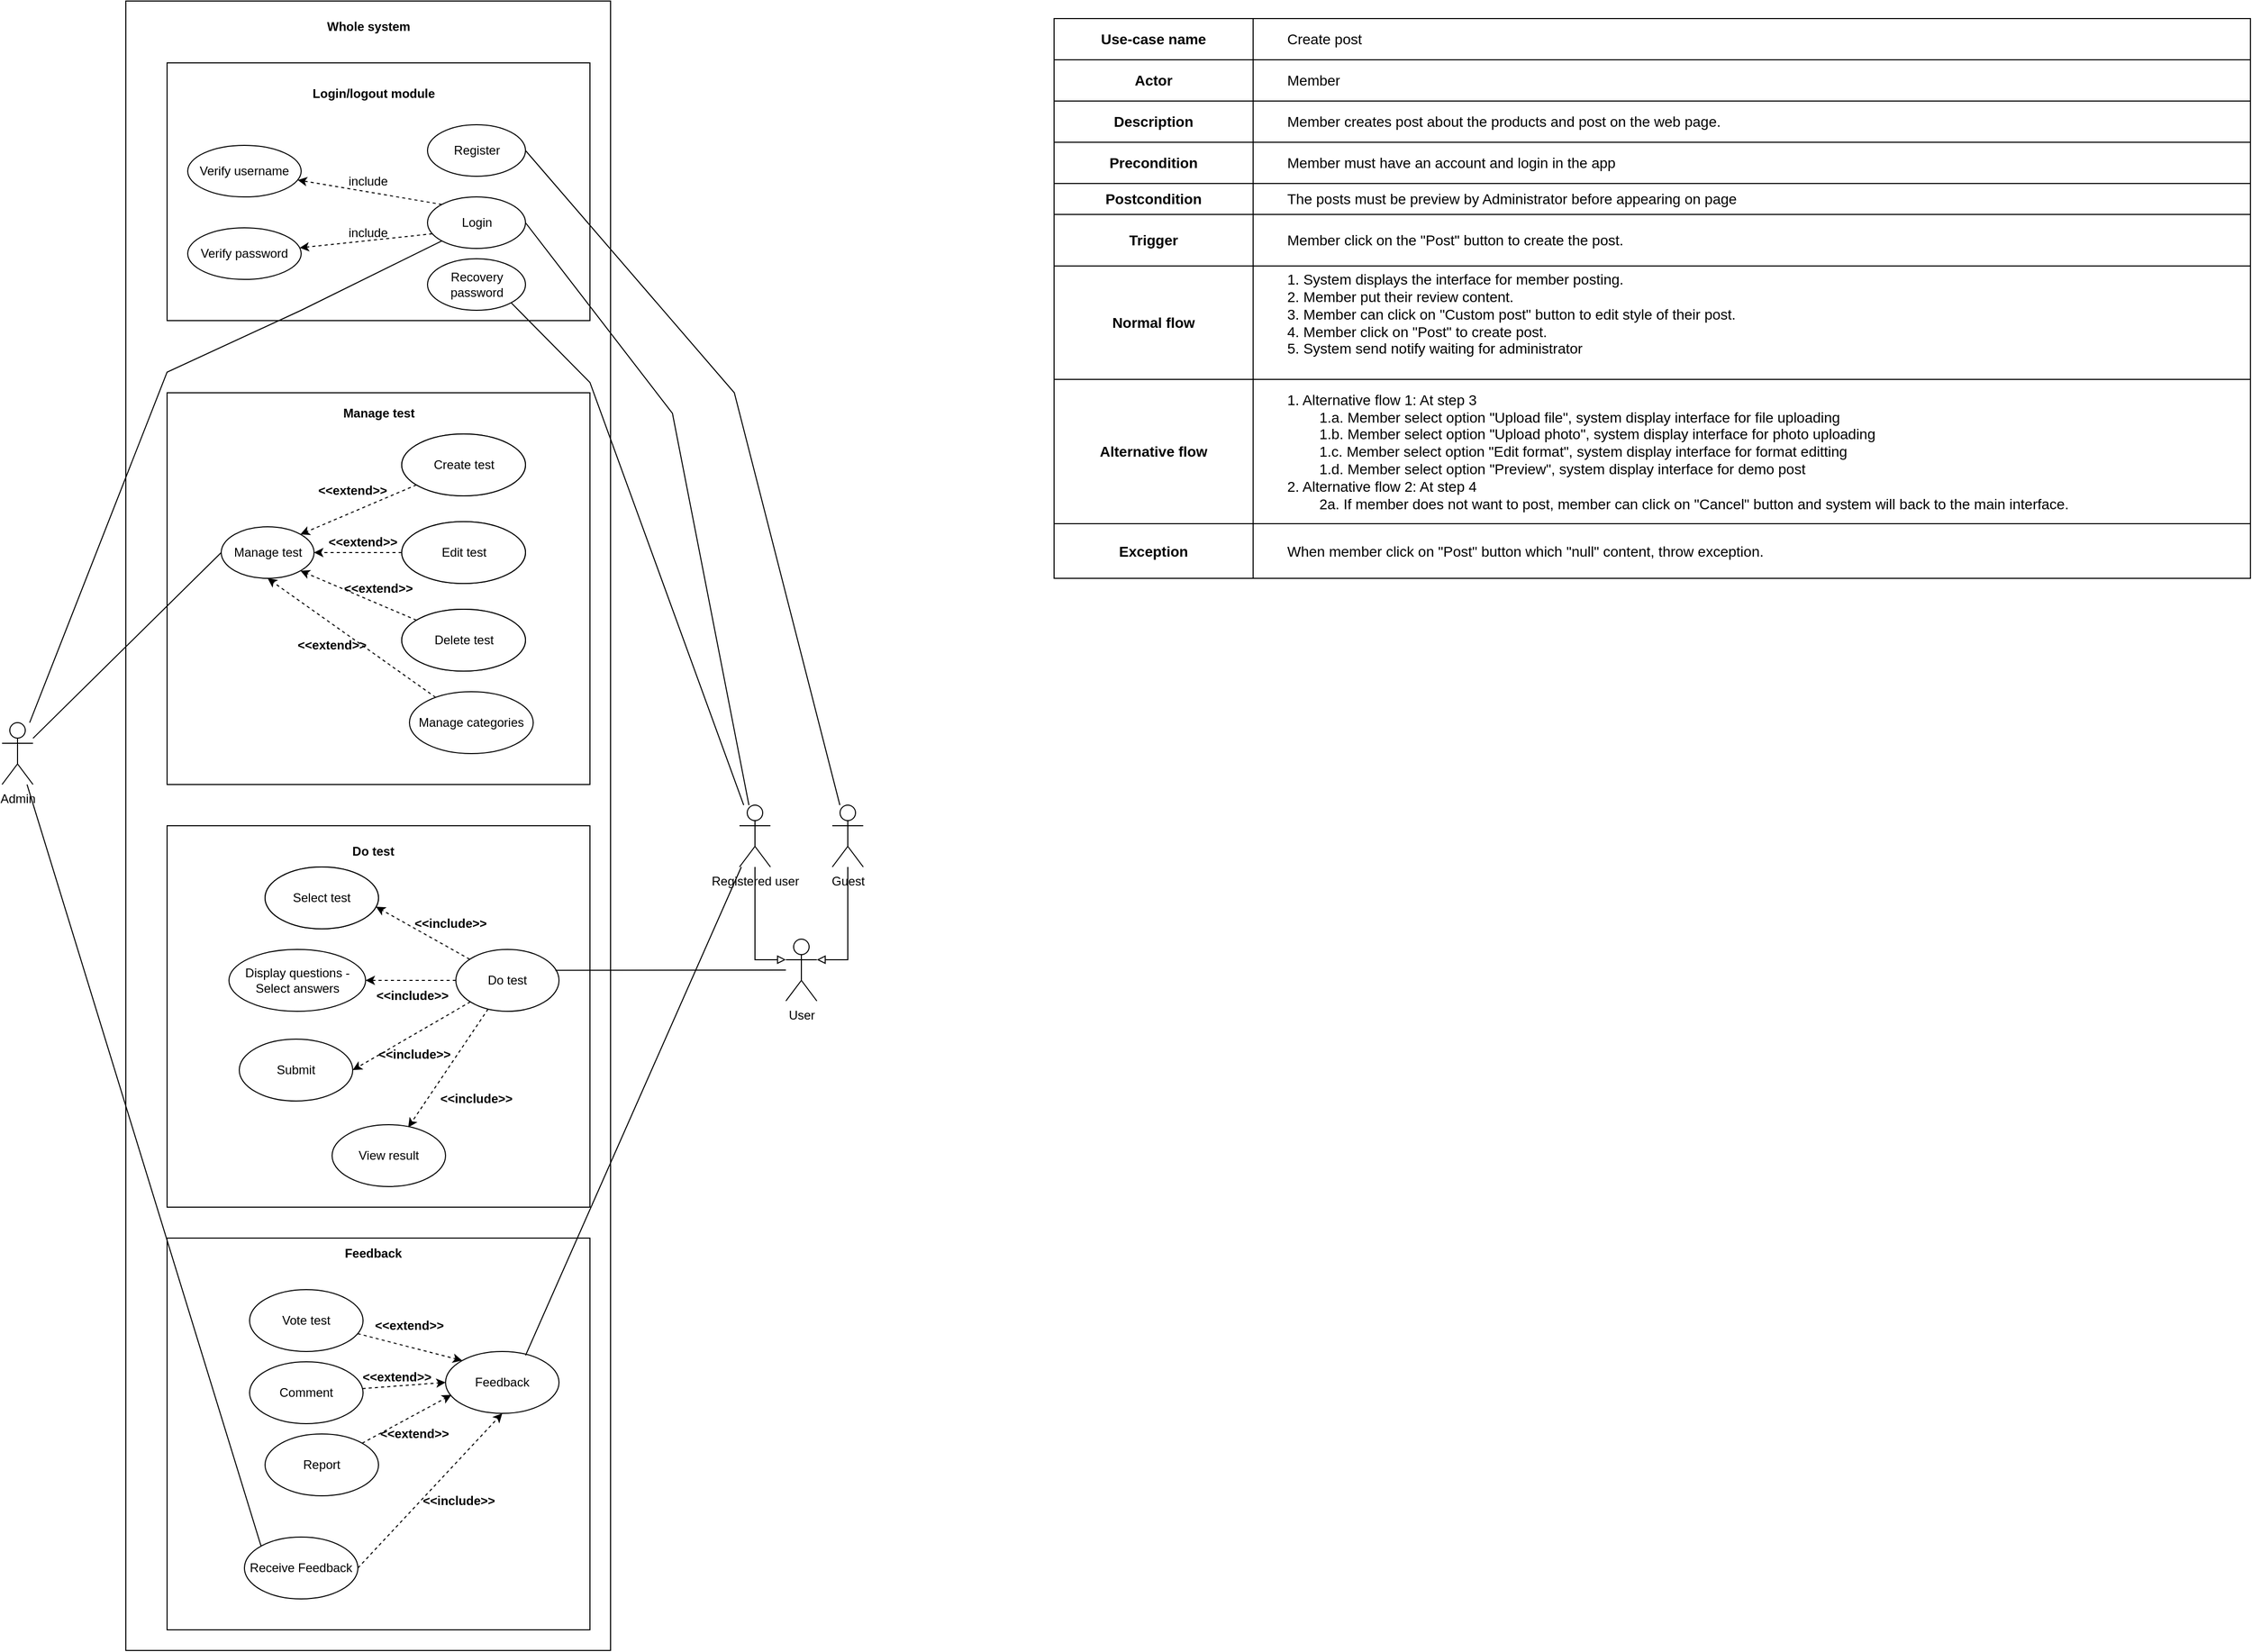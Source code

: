 <mxfile version="20.5.3" type="google"><diagram id="nqwZDkvIA8bovkr4Ba-m" name="Page-1"><mxGraphModel grid="1" page="1" gridSize="10" guides="1" tooltips="1" connect="1" arrows="1" fold="1" pageScale="1" pageWidth="1169" pageHeight="1654" math="0" shadow="0"><root><mxCell id="0"/><mxCell id="1" parent="0"/><mxCell id="K2JqGk5_ygWC20Kt-zgd-1" value="" style="rounded=0;whiteSpace=wrap;html=1;" vertex="1" parent="1"><mxGeometry x="340" y="-180" width="470" height="1600" as="geometry"/></mxCell><mxCell id="K2JqGk5_ygWC20Kt-zgd-2" value="&lt;b&gt;Whole system&lt;/b&gt;" style="text;html=1;strokeColor=none;fillColor=none;align=center;verticalAlign=middle;whiteSpace=wrap;rounded=0;" vertex="1" parent="1"><mxGeometry x="517.5" y="-170" width="115" height="30" as="geometry"/></mxCell><mxCell id="K2JqGk5_ygWC20Kt-zgd-3" value="Admin" style="shape=umlActor;verticalLabelPosition=bottom;verticalAlign=top;html=1;outlineConnect=0;" vertex="1" parent="1"><mxGeometry x="220" y="520" width="30" height="60" as="geometry"/></mxCell><mxCell id="K2JqGk5_ygWC20Kt-zgd-44" style="edgeStyle=none;rounded=0;orthogonalLoop=1;jettySize=auto;html=1;entryX=0;entryY=0.333;entryDx=0;entryDy=0;entryPerimeter=0;fontSize=12;endArrow=block;endFill=0;" edge="1" parent="1" source="K2JqGk5_ygWC20Kt-zgd-5" target="K2JqGk5_ygWC20Kt-zgd-42"><mxGeometry relative="1" as="geometry"><Array as="points"><mxPoint x="950" y="750"/></Array></mxGeometry></mxCell><mxCell id="K2JqGk5_ygWC20Kt-zgd-5" value="Registered user" style="shape=umlActor;verticalLabelPosition=bottom;verticalAlign=top;html=1;outlineConnect=0;" vertex="1" parent="1"><mxGeometry x="935" y="600" width="30" height="60" as="geometry"/></mxCell><mxCell id="K2JqGk5_ygWC20Kt-zgd-43" style="edgeStyle=none;rounded=0;orthogonalLoop=1;jettySize=auto;html=1;entryX=1;entryY=0.333;entryDx=0;entryDy=0;entryPerimeter=0;fontSize=12;endArrow=block;endFill=0;" edge="1" parent="1" source="K2JqGk5_ygWC20Kt-zgd-6" target="K2JqGk5_ygWC20Kt-zgd-42"><mxGeometry relative="1" as="geometry"><Array as="points"><mxPoint x="1040" y="750"/></Array></mxGeometry></mxCell><mxCell id="K2JqGk5_ygWC20Kt-zgd-6" value="Guest" style="shape=umlActor;verticalLabelPosition=bottom;verticalAlign=top;html=1;outlineConnect=0;" vertex="1" parent="1"><mxGeometry x="1025" y="600" width="30" height="60" as="geometry"/></mxCell><mxCell id="K2JqGk5_ygWC20Kt-zgd-8" value="" style="rounded=0;whiteSpace=wrap;html=1;" vertex="1" parent="1"><mxGeometry x="380" y="-120" width="410" height="250" as="geometry"/></mxCell><mxCell id="K2JqGk5_ygWC20Kt-zgd-9" value="&lt;b&gt;Login/logout module&lt;/b&gt;" style="text;html=1;strokeColor=none;fillColor=none;align=center;verticalAlign=middle;whiteSpace=wrap;rounded=0;" vertex="1" parent="1"><mxGeometry x="517.5" y="-100" width="125" height="20" as="geometry"/></mxCell><mxCell id="K2JqGk5_ygWC20Kt-zgd-10" value="Login" style="ellipse;whiteSpace=wrap;html=1;" vertex="1" parent="1"><mxGeometry x="632.5" y="10" width="95" height="50" as="geometry"/></mxCell><mxCell id="K2JqGk5_ygWC20Kt-zgd-21" style="edgeStyle=none;rounded=0;orthogonalLoop=1;jettySize=auto;html=1;endArrow=classic;endFill=1;dashed=1;exitX=0;exitY=0;exitDx=0;exitDy=0;" edge="1" parent="1" source="K2JqGk5_ygWC20Kt-zgd-10" target="K2JqGk5_ygWC20Kt-zgd-11"><mxGeometry relative="1" as="geometry"/></mxCell><mxCell id="K2JqGk5_ygWC20Kt-zgd-11" value="Verify username" style="ellipse;whiteSpace=wrap;html=1;" vertex="1" parent="1"><mxGeometry x="400" y="-40" width="110" height="50" as="geometry"/></mxCell><mxCell id="K2JqGk5_ygWC20Kt-zgd-22" style="edgeStyle=none;rounded=0;orthogonalLoop=1;jettySize=auto;html=1;dashed=1;endArrow=classic;endFill=1;exitX=0.049;exitY=0.716;exitDx=0;exitDy=0;exitPerimeter=0;" edge="1" parent="1" source="K2JqGk5_ygWC20Kt-zgd-10" target="K2JqGk5_ygWC20Kt-zgd-12"><mxGeometry relative="1" as="geometry"/></mxCell><mxCell id="K2JqGk5_ygWC20Kt-zgd-12" value="Verify password" style="ellipse;whiteSpace=wrap;html=1;" vertex="1" parent="1"><mxGeometry x="400" y="40" width="110" height="50" as="geometry"/></mxCell><mxCell id="K2JqGk5_ygWC20Kt-zgd-15" value="include" style="text;html=1;strokeColor=none;fillColor=none;align=center;verticalAlign=middle;whiteSpace=wrap;rounded=0;" vertex="1" parent="1"><mxGeometry x="545" y="-20" width="60" height="30" as="geometry"/></mxCell><mxCell id="K2JqGk5_ygWC20Kt-zgd-16" value="include" style="text;html=1;strokeColor=none;fillColor=none;align=center;verticalAlign=middle;whiteSpace=wrap;rounded=0;" vertex="1" parent="1"><mxGeometry x="545" y="30" width="60" height="30" as="geometry"/></mxCell><mxCell id="K2JqGk5_ygWC20Kt-zgd-23" style="edgeStyle=none;rounded=0;orthogonalLoop=1;jettySize=auto;html=1;entryX=0;entryY=1;entryDx=0;entryDy=0;endArrow=none;endFill=0;" edge="1" parent="1" source="K2JqGk5_ygWC20Kt-zgd-3" target="K2JqGk5_ygWC20Kt-zgd-10"><mxGeometry relative="1" as="geometry"><Array as="points"><mxPoint x="380" y="180"/><mxPoint x="510" y="120"/></Array></mxGeometry></mxCell><mxCell id="K2JqGk5_ygWC20Kt-zgd-25" value="" style="rounded=0;whiteSpace=wrap;html=1;" vertex="1" parent="1"><mxGeometry x="380" y="200" width="410" height="380" as="geometry"/></mxCell><mxCell id="K2JqGk5_ygWC20Kt-zgd-26" value="&lt;b&gt;Manage test&lt;/b&gt;" style="text;html=1;strokeColor=none;fillColor=none;align=center;verticalAlign=middle;whiteSpace=wrap;rounded=0;" vertex="1" parent="1"><mxGeometry x="522.5" y="210" width="125" height="20" as="geometry"/></mxCell><mxCell id="K2JqGk5_ygWC20Kt-zgd-27" value="Manage test" style="ellipse;whiteSpace=wrap;html=1;" vertex="1" parent="1"><mxGeometry x="432.5" y="330" width="90" height="50" as="geometry"/></mxCell><mxCell id="K2JqGk5_ygWC20Kt-zgd-32" style="edgeStyle=none;rounded=0;orthogonalLoop=1;jettySize=auto;html=1;entryX=1;entryY=0;entryDx=0;entryDy=0;endArrow=classic;endFill=1;dashed=1;" edge="1" parent="1" source="K2JqGk5_ygWC20Kt-zgd-28" target="K2JqGk5_ygWC20Kt-zgd-27"><mxGeometry relative="1" as="geometry"/></mxCell><mxCell id="K2JqGk5_ygWC20Kt-zgd-28" value="Create test" style="ellipse;whiteSpace=wrap;html=1;" vertex="1" parent="1"><mxGeometry x="607.5" y="240" width="120" height="60" as="geometry"/></mxCell><mxCell id="K2JqGk5_ygWC20Kt-zgd-33" style="edgeStyle=none;rounded=0;orthogonalLoop=1;jettySize=auto;html=1;entryX=1;entryY=0.5;entryDx=0;entryDy=0;endArrow=classic;endFill=1;dashed=1;" edge="1" parent="1" source="K2JqGk5_ygWC20Kt-zgd-30" target="K2JqGk5_ygWC20Kt-zgd-27"><mxGeometry relative="1" as="geometry"/></mxCell><mxCell id="K2JqGk5_ygWC20Kt-zgd-30" value="Edit test" style="ellipse;whiteSpace=wrap;html=1;" vertex="1" parent="1"><mxGeometry x="607.5" y="325" width="120" height="60" as="geometry"/></mxCell><mxCell id="K2JqGk5_ygWC20Kt-zgd-34" style="edgeStyle=none;rounded=0;orthogonalLoop=1;jettySize=auto;html=1;entryX=1;entryY=1;entryDx=0;entryDy=0;endArrow=classic;endFill=1;dashed=1;" edge="1" parent="1" source="K2JqGk5_ygWC20Kt-zgd-31" target="K2JqGk5_ygWC20Kt-zgd-27"><mxGeometry relative="1" as="geometry"/></mxCell><mxCell id="K2JqGk5_ygWC20Kt-zgd-31" value="Delete test" style="ellipse;whiteSpace=wrap;html=1;" vertex="1" parent="1"><mxGeometry x="607.5" y="410" width="120" height="60" as="geometry"/></mxCell><mxCell id="K2JqGk5_ygWC20Kt-zgd-39" style="edgeStyle=none;rounded=0;orthogonalLoop=1;jettySize=auto;html=1;entryX=0.5;entryY=1;entryDx=0;entryDy=0;dashed=1;fontSize=12;endArrow=classic;endFill=1;" edge="1" parent="1" source="K2JqGk5_ygWC20Kt-zgd-38" target="K2JqGk5_ygWC20Kt-zgd-27"><mxGeometry relative="1" as="geometry"/></mxCell><mxCell id="K2JqGk5_ygWC20Kt-zgd-38" value="&lt;span id=&quot;docs-internal-guid-8c670bc4-7fff-2bd7-fbc0-841c5c9a27aa&quot;&gt;&lt;span style=&quot;font-family: Arial; background-color: transparent; font-variant-numeric: normal; font-variant-east-asian: normal; vertical-align: baseline;&quot;&gt;&lt;font style=&quot;font-size: 12px;&quot;&gt;Manage categories&lt;/font&gt;&lt;/span&gt;&lt;/span&gt;" style="ellipse;whiteSpace=wrap;html=1;" vertex="1" parent="1"><mxGeometry x="615" y="490" width="120" height="60" as="geometry"/></mxCell><mxCell id="K2JqGk5_ygWC20Kt-zgd-41" style="edgeStyle=none;rounded=0;orthogonalLoop=1;jettySize=auto;html=1;entryX=0;entryY=0.5;entryDx=0;entryDy=0;fontSize=12;endArrow=none;endFill=0;" edge="1" parent="1" source="K2JqGk5_ygWC20Kt-zgd-3" target="K2JqGk5_ygWC20Kt-zgd-27"><mxGeometry relative="1" as="geometry"/></mxCell><mxCell id="K2JqGk5_ygWC20Kt-zgd-42" value="User" style="shape=umlActor;verticalLabelPosition=bottom;verticalAlign=top;html=1;outlineConnect=0;fontSize=12;" vertex="1" parent="1"><mxGeometry x="980" y="730" width="30" height="60" as="geometry"/></mxCell><mxCell id="K2JqGk5_ygWC20Kt-zgd-45" value="" style="rounded=0;whiteSpace=wrap;html=1;fontSize=12;" vertex="1" parent="1"><mxGeometry x="380" y="620" width="410" height="370" as="geometry"/></mxCell><mxCell id="K2JqGk5_ygWC20Kt-zgd-46" value="&lt;b&gt;Do test&lt;/b&gt;" style="text;html=1;strokeColor=none;fillColor=none;align=center;verticalAlign=middle;whiteSpace=wrap;rounded=0;fontSize=12;" vertex="1" parent="1"><mxGeometry x="550" y="630" width="60" height="30" as="geometry"/></mxCell><mxCell id="K2JqGk5_ygWC20Kt-zgd-53" style="edgeStyle=none;rounded=0;orthogonalLoop=1;jettySize=auto;html=1;entryX=1;entryY=0.5;entryDx=0;entryDy=0;fontSize=12;endArrow=classic;endFill=1;dashed=1;" edge="1" parent="1" source="K2JqGk5_ygWC20Kt-zgd-47" target="K2JqGk5_ygWC20Kt-zgd-52"><mxGeometry relative="1" as="geometry"/></mxCell><mxCell id="K2JqGk5_ygWC20Kt-zgd-55" style="edgeStyle=none;rounded=0;orthogonalLoop=1;jettySize=auto;html=1;entryX=1;entryY=0.5;entryDx=0;entryDy=0;fontSize=12;endArrow=classic;endFill=1;dashed=1;" edge="1" parent="1" source="K2JqGk5_ygWC20Kt-zgd-47" target="K2JqGk5_ygWC20Kt-zgd-54"><mxGeometry relative="1" as="geometry"/></mxCell><mxCell id="K2JqGk5_ygWC20Kt-zgd-60" style="edgeStyle=none;rounded=0;orthogonalLoop=1;jettySize=auto;html=1;entryX=0.978;entryY=0.643;entryDx=0;entryDy=0;entryPerimeter=0;dashed=1;fontSize=12;endArrow=classic;endFill=1;" edge="1" parent="1" source="K2JqGk5_ygWC20Kt-zgd-47" target="K2JqGk5_ygWC20Kt-zgd-59"><mxGeometry relative="1" as="geometry"/></mxCell><mxCell id="K2JqGk5_ygWC20Kt-zgd-64" style="edgeStyle=none;rounded=0;orthogonalLoop=1;jettySize=auto;html=1;entryX=0.671;entryY=0.043;entryDx=0;entryDy=0;entryPerimeter=0;dashed=1;fontSize=12;endArrow=classic;endFill=1;" edge="1" parent="1" source="K2JqGk5_ygWC20Kt-zgd-47" target="K2JqGk5_ygWC20Kt-zgd-56"><mxGeometry relative="1" as="geometry"/></mxCell><mxCell id="K2JqGk5_ygWC20Kt-zgd-47" value="Do test" style="ellipse;whiteSpace=wrap;html=1;fontSize=12;" vertex="1" parent="1"><mxGeometry x="660" y="740" width="100" height="60" as="geometry"/></mxCell><mxCell id="K2JqGk5_ygWC20Kt-zgd-52" value="Display questions - Select answers" style="ellipse;whiteSpace=wrap;html=1;fontSize=12;" vertex="1" parent="1"><mxGeometry x="440" y="740" width="132.5" height="60" as="geometry"/></mxCell><mxCell id="K2JqGk5_ygWC20Kt-zgd-54" value="Submit" style="ellipse;whiteSpace=wrap;html=1;fontSize=12;" vertex="1" parent="1"><mxGeometry x="450" y="827" width="110" height="60" as="geometry"/></mxCell><mxCell id="K2JqGk5_ygWC20Kt-zgd-56" value="View result" style="ellipse;whiteSpace=wrap;html=1;fontSize=12;" vertex="1" parent="1"><mxGeometry x="540" y="910" width="110" height="60" as="geometry"/></mxCell><mxCell id="K2JqGk5_ygWC20Kt-zgd-57" value="&lt;b&gt;&amp;lt;&amp;lt;include&amp;gt;&amp;gt;&lt;span style=&quot;color: rgba(0, 0, 0, 0); font-family: monospace; font-size: 0px; text-align: start;&quot;&gt;%3CmxGraphModel%3E%3Croot%3E%3CmxCell%20id%3D%220%22%2F%3E%3CmxCell%20id%3D%221%22%20parent%3D%220%22%2F%3E%3CmxCell%20id%3D%222%22%20style%3D%22edgeStyle%3Dnone%3Brounded%3D0%3BorthogonalLoop%3D1%3BjettySize%3Dauto%3Bhtml%3D1%3BentryX%3D0%3BentryY%3D0.333%3BentryDx%3D0%3BentryDy%3D0%3BentryPerimeter%3D0%3BfontSize%3D12%3BendArrow%3Dblock%3BendFill%3D0%3B%22%20edge%3D%221%22%20source%3D%223%22%20target%3D%226%22%20parent%3D%221%22%3E%3CmxGeometry%20relative%3D%221%22%20as%3D%22geometry%22%3E%3CArray%20as%3D%22points%22%3E%3CmxPoint%20x%3D%22950%22%20y%3D%22750%22%2F%3E%3C%2FArray%3E%3C%2FmxGeometry%3E%3C%2FmxCell%3E%3CmxCell%20id%3D%223%22%20value%3D%22Registered%20user%22%20style%3D%22shape%3DumlActor%3BverticalLabelPosition%3Dbottom%3BverticalAlign%3Dtop%3Bhtml%3D1%3BoutlineConnect%3D0%3B%22%20vertex%3D%221%22%20parent%3D%221%22%3E%3CmxGeometry%20x%3D%22935%22%20y%3D%22600%22%20width%3D%2230%22%20height%3D%2260%22%20as%3D%22geometry%22%2F%3E%3C%2FmxCell%3E%3CmxCell%20id%3D%224%22%20style%3D%22edgeStyle%3Dnone%3Brounded%3D0%3BorthogonalLoop%3D1%3BjettySize%3Dauto%3Bhtml%3D1%3BentryX%3D1%3BentryY%3D0.333%3BentryDx%3D0%3BentryDy%3D0%3BentryPerimeter%3D0%3BfontSize%3D12%3BendArrow%3Dblock%3BendFill%3D0%3B%22%20edge%3D%221%22%20source%3D%225%22%20target%3D%226%22%20parent%3D%221%22%3E%3CmxGeometry%20relative%3D%221%22%20as%3D%22geometry%22%3E%3CArray%20as%3D%22points%22%3E%3CmxPoint%20x%3D%221040%22%20y%3D%22750%22%2F%3E%3C%2FArray%3E%3C%2FmxGeometry%3E%3C%2FmxCell%3E%3CmxCell%20id%3D%225%22%20value%3D%22Guest%22%20style%3D%22shape%3DumlActor%3BverticalLabelPosition%3Dbottom%3BverticalAlign%3Dtop%3Bhtml%3D1%3BoutlineConnect%3D0%3B%22%20vertex%3D%221%22%20parent%3D%221%22%3E%3CmxGeometry%20x%3D%221025%22%20y%3D%22600%22%20width%3D%2230%22%20height%3D%2260%22%20as%3D%22geometry%22%2F%3E%3C%2FmxCell%3E%3CmxCell%20id%3D%226%22%20value%3D%22User%22%20style%3D%22shape%3DumlActor%3BverticalLabelPosition%3Dbottom%3BverticalAlign%3Dtop%3Bhtml%3D1%3BoutlineConnect%3D0%3BfontSize%3D12%3B%22%20vertex%3D%221%22%20parent%3D%221%22%3E%3CmxGeometry%20x%3D%22980%22%20y%3D%22730%22%20width%3D%2230%22%20height%3D%2260%22%20as%3D%22geometry%22%2F%3E%3C%2FmxCell%3E%3C%2Froot%3E%3C%2FmxGraphModel%3E&lt;/span&gt;&lt;/b&gt;" style="text;html=1;strokeColor=none;fillColor=none;align=center;verticalAlign=middle;whiteSpace=wrap;rounded=0;" vertex="1" parent="1"><mxGeometry x="625" y="700" width="60" height="30" as="geometry"/></mxCell><mxCell id="K2JqGk5_ygWC20Kt-zgd-59" value="Select test" style="ellipse;whiteSpace=wrap;html=1;fontSize=12;" vertex="1" parent="1"><mxGeometry x="475" y="660" width="110" height="60" as="geometry"/></mxCell><mxCell id="K2JqGk5_ygWC20Kt-zgd-66" value="" style="rounded=0;whiteSpace=wrap;html=1;fontSize=12;" vertex="1" parent="1"><mxGeometry x="380" y="1020" width="410" height="380" as="geometry"/></mxCell><mxCell id="K2JqGk5_ygWC20Kt-zgd-67" value="&lt;b&gt;Feedback&lt;/b&gt;" style="text;html=1;strokeColor=none;fillColor=none;align=center;verticalAlign=middle;whiteSpace=wrap;rounded=0;fontSize=12;" vertex="1" parent="1"><mxGeometry x="535" y="1020" width="90" height="30" as="geometry"/></mxCell><mxCell id="K2JqGk5_ygWC20Kt-zgd-69" style="edgeStyle=none;rounded=0;orthogonalLoop=1;jettySize=auto;html=1;entryX=0.964;entryY=0.337;entryDx=0;entryDy=0;entryPerimeter=0;fontSize=12;endArrow=none;endFill=0;" edge="1" parent="1" source="K2JqGk5_ygWC20Kt-zgd-42" target="K2JqGk5_ygWC20Kt-zgd-47"><mxGeometry relative="1" as="geometry"/></mxCell><mxCell id="K2JqGk5_ygWC20Kt-zgd-70" value="Feedback" style="ellipse;whiteSpace=wrap;html=1;fontSize=12;" vertex="1" parent="1"><mxGeometry x="650" y="1130" width="110" height="60" as="geometry"/></mxCell><mxCell id="K2JqGk5_ygWC20Kt-zgd-78" style="edgeStyle=none;rounded=0;orthogonalLoop=1;jettySize=auto;html=1;entryX=0;entryY=0;entryDx=0;entryDy=0;fontSize=12;endArrow=classic;endFill=1;dashed=1;" edge="1" parent="1" source="K2JqGk5_ygWC20Kt-zgd-73" target="K2JqGk5_ygWC20Kt-zgd-70"><mxGeometry relative="1" as="geometry"/></mxCell><mxCell id="K2JqGk5_ygWC20Kt-zgd-73" value="Vote test" style="ellipse;whiteSpace=wrap;html=1;fontSize=12;" vertex="1" parent="1"><mxGeometry x="460" y="1070" width="110" height="60" as="geometry"/></mxCell><mxCell id="K2JqGk5_ygWC20Kt-zgd-79" style="edgeStyle=none;rounded=0;orthogonalLoop=1;jettySize=auto;html=1;entryX=0;entryY=0.5;entryDx=0;entryDy=0;fontSize=12;endArrow=classic;endFill=1;dashed=1;" edge="1" parent="1" source="K2JqGk5_ygWC20Kt-zgd-74" target="K2JqGk5_ygWC20Kt-zgd-70"><mxGeometry relative="1" as="geometry"/></mxCell><mxCell id="K2JqGk5_ygWC20Kt-zgd-74" value="Comment" style="ellipse;whiteSpace=wrap;html=1;fontSize=12;" vertex="1" parent="1"><mxGeometry x="460" y="1140" width="110" height="60" as="geometry"/></mxCell><mxCell id="K2JqGk5_ygWC20Kt-zgd-80" style="edgeStyle=none;rounded=0;orthogonalLoop=1;jettySize=auto;html=1;entryX=0.051;entryY=0.703;entryDx=0;entryDy=0;entryPerimeter=0;fontSize=12;endArrow=classic;endFill=1;dashed=1;" edge="1" parent="1" source="K2JqGk5_ygWC20Kt-zgd-76" target="K2JqGk5_ygWC20Kt-zgd-70"><mxGeometry relative="1" as="geometry"/></mxCell><mxCell id="K2JqGk5_ygWC20Kt-zgd-76" value="Report" style="ellipse;whiteSpace=wrap;html=1;fontSize=12;" vertex="1" parent="1"><mxGeometry x="475" y="1210" width="110" height="60" as="geometry"/></mxCell><mxCell id="K2JqGk5_ygWC20Kt-zgd-77" style="edgeStyle=none;rounded=0;orthogonalLoop=1;jettySize=auto;html=1;entryX=0.705;entryY=0.063;entryDx=0;entryDy=0;entryPerimeter=0;fontSize=12;endArrow=none;endFill=0;" edge="1" parent="1" source="K2JqGk5_ygWC20Kt-zgd-5" target="K2JqGk5_ygWC20Kt-zgd-70"><mxGeometry relative="1" as="geometry"/></mxCell><mxCell id="K2JqGk5_ygWC20Kt-zgd-81" value="&lt;b&gt;&amp;lt;&amp;lt;extend&amp;gt;&amp;gt;&lt;/b&gt;" style="text;html=1;strokeColor=none;fillColor=none;align=center;verticalAlign=middle;whiteSpace=wrap;rounded=0;" vertex="1" parent="1"><mxGeometry x="585" y="1090" width="60" height="30" as="geometry"/></mxCell><mxCell id="K2JqGk5_ygWC20Kt-zgd-87" style="edgeStyle=none;rounded=0;orthogonalLoop=1;jettySize=auto;html=1;entryX=0.5;entryY=1;entryDx=0;entryDy=0;dashed=1;fontSize=12;endArrow=classic;endFill=1;exitX=1;exitY=0.5;exitDx=0;exitDy=0;" edge="1" parent="1" source="K2JqGk5_ygWC20Kt-zgd-86" target="K2JqGk5_ygWC20Kt-zgd-70"><mxGeometry relative="1" as="geometry"/></mxCell><mxCell id="K2JqGk5_ygWC20Kt-zgd-86" value="Receive Feedback" style="ellipse;whiteSpace=wrap;html=1;fontSize=12;" vertex="1" parent="1"><mxGeometry x="455" y="1310" width="110" height="60" as="geometry"/></mxCell><mxCell id="K2JqGk5_ygWC20Kt-zgd-89" style="edgeStyle=none;rounded=0;orthogonalLoop=1;jettySize=auto;html=1;entryX=0;entryY=0;entryDx=0;entryDy=0;fontSize=12;endArrow=none;endFill=0;" edge="1" parent="1" source="K2JqGk5_ygWC20Kt-zgd-3" target="K2JqGk5_ygWC20Kt-zgd-86"><mxGeometry relative="1" as="geometry"/></mxCell><mxCell id="K2JqGk5_ygWC20Kt-zgd-90" value="Register" style="ellipse;whiteSpace=wrap;html=1;" vertex="1" parent="1"><mxGeometry x="632.5" y="-60" width="95" height="50" as="geometry"/></mxCell><mxCell id="K2JqGk5_ygWC20Kt-zgd-91" value="Recovery password" style="ellipse;whiteSpace=wrap;html=1;" vertex="1" parent="1"><mxGeometry x="632.5" y="70" width="95" height="50" as="geometry"/></mxCell><mxCell id="K2JqGk5_ygWC20Kt-zgd-92" style="edgeStyle=none;rounded=0;orthogonalLoop=1;jettySize=auto;html=1;entryX=1;entryY=0.5;entryDx=0;entryDy=0;fontSize=12;endArrow=none;endFill=0;" edge="1" parent="1" source="K2JqGk5_ygWC20Kt-zgd-5" target="K2JqGk5_ygWC20Kt-zgd-10"><mxGeometry relative="1" as="geometry"><Array as="points"><mxPoint x="870" y="220"/></Array></mxGeometry></mxCell><mxCell id="K2JqGk5_ygWC20Kt-zgd-93" style="edgeStyle=none;rounded=0;orthogonalLoop=1;jettySize=auto;html=1;entryX=1;entryY=0.5;entryDx=0;entryDy=0;fontSize=12;endArrow=none;endFill=0;" edge="1" parent="1" source="K2JqGk5_ygWC20Kt-zgd-6" target="K2JqGk5_ygWC20Kt-zgd-90"><mxGeometry relative="1" as="geometry"><Array as="points"><mxPoint x="930" y="200"/></Array></mxGeometry></mxCell><mxCell id="K2JqGk5_ygWC20Kt-zgd-94" style="edgeStyle=none;rounded=0;orthogonalLoop=1;jettySize=auto;html=1;entryX=1;entryY=1;entryDx=0;entryDy=0;fontSize=12;endArrow=none;endFill=0;" edge="1" parent="1" source="K2JqGk5_ygWC20Kt-zgd-5" target="K2JqGk5_ygWC20Kt-zgd-91"><mxGeometry relative="1" as="geometry"><Array as="points"><mxPoint x="790" y="190"/></Array></mxGeometry></mxCell><mxCell id="K2JqGk5_ygWC20Kt-zgd-95" value="" style="shape=table;startSize=0;container=1;collapsible=0;childLayout=tableLayout;fontSize=14;" vertex="1" parent="1"><mxGeometry x="1240" y="-163" width="1160" height="543.0" as="geometry"/></mxCell><mxCell id="K2JqGk5_ygWC20Kt-zgd-96" value="" style="shape=tableRow;horizontal=0;startSize=0;swimlaneHead=0;swimlaneBody=0;top=0;left=0;bottom=0;right=0;collapsible=0;dropTarget=0;fillColor=none;points=[[0,0.5],[1,0.5]];portConstraint=eastwest;fontSize=14;" vertex="1" parent="K2JqGk5_ygWC20Kt-zgd-95"><mxGeometry width="1160" height="40" as="geometry"/></mxCell><mxCell id="K2JqGk5_ygWC20Kt-zgd-97" value="&lt;b&gt;Use-case name&lt;/b&gt;" style="shape=partialRectangle;html=1;whiteSpace=wrap;connectable=0;overflow=hidden;fillColor=none;top=0;left=0;bottom=0;right=0;pointerEvents=1;fontSize=14;" vertex="1" parent="K2JqGk5_ygWC20Kt-zgd-96"><mxGeometry width="193" height="40" as="geometry"><mxRectangle width="193" height="40" as="alternateBounds"/></mxGeometry></mxCell><mxCell id="K2JqGk5_ygWC20Kt-zgd-98" value="&lt;span style=&quot;white-space: pre;&quot;&gt;&#9;&lt;/span&gt;Create post&amp;nbsp;" style="shape=partialRectangle;html=1;whiteSpace=wrap;connectable=0;overflow=hidden;fillColor=none;top=0;left=0;bottom=0;right=0;pointerEvents=1;fontSize=14;align=left;" vertex="1" parent="K2JqGk5_ygWC20Kt-zgd-96"><mxGeometry x="193" width="967" height="40" as="geometry"><mxRectangle width="967" height="40" as="alternateBounds"/></mxGeometry></mxCell><mxCell id="K2JqGk5_ygWC20Kt-zgd-99" value="" style="shape=tableRow;horizontal=0;startSize=0;swimlaneHead=0;swimlaneBody=0;top=0;left=0;bottom=0;right=0;collapsible=0;dropTarget=0;fillColor=none;points=[[0,0.5],[1,0.5]];portConstraint=eastwest;fontSize=14;" vertex="1" parent="K2JqGk5_ygWC20Kt-zgd-95"><mxGeometry y="40" width="1160" height="40" as="geometry"/></mxCell><mxCell id="K2JqGk5_ygWC20Kt-zgd-100" value="&lt;b&gt;Actor&lt;/b&gt;" style="shape=partialRectangle;html=1;whiteSpace=wrap;connectable=0;overflow=hidden;fillColor=none;top=0;left=0;bottom=0;right=0;pointerEvents=1;fontSize=14;" vertex="1" parent="K2JqGk5_ygWC20Kt-zgd-99"><mxGeometry width="193" height="40" as="geometry"><mxRectangle width="193" height="40" as="alternateBounds"/></mxGeometry></mxCell><mxCell id="K2JqGk5_ygWC20Kt-zgd-101" value="&lt;span style=&quot;white-space: pre;&quot;&gt;&#9;&lt;/span&gt;Member" style="shape=partialRectangle;html=1;whiteSpace=wrap;connectable=0;overflow=hidden;fillColor=none;top=0;left=0;bottom=0;right=0;pointerEvents=1;fontSize=14;align=left;" vertex="1" parent="K2JqGk5_ygWC20Kt-zgd-99"><mxGeometry x="193" width="967" height="40" as="geometry"><mxRectangle width="967" height="40" as="alternateBounds"/></mxGeometry></mxCell><mxCell id="K2JqGk5_ygWC20Kt-zgd-102" value="" style="shape=tableRow;horizontal=0;startSize=0;swimlaneHead=0;swimlaneBody=0;top=0;left=0;bottom=0;right=0;collapsible=0;dropTarget=0;fillColor=none;points=[[0,0.5],[1,0.5]];portConstraint=eastwest;fontSize=14;" vertex="1" parent="K2JqGk5_ygWC20Kt-zgd-95"><mxGeometry y="80" width="1160" height="40" as="geometry"/></mxCell><mxCell id="K2JqGk5_ygWC20Kt-zgd-103" value="&lt;b&gt;Description&lt;/b&gt;" style="shape=partialRectangle;html=1;whiteSpace=wrap;connectable=0;overflow=hidden;fillColor=none;top=0;left=0;bottom=0;right=0;pointerEvents=1;fontSize=14;" vertex="1" parent="K2JqGk5_ygWC20Kt-zgd-102"><mxGeometry width="193" height="40" as="geometry"><mxRectangle width="193" height="40" as="alternateBounds"/></mxGeometry></mxCell><mxCell id="K2JqGk5_ygWC20Kt-zgd-104" value="&lt;span style=&quot;white-space: pre;&quot;&gt;&#9;&lt;/span&gt;Member creates post about the products and post on the web page." style="shape=partialRectangle;html=1;whiteSpace=wrap;connectable=0;overflow=hidden;fillColor=none;top=0;left=0;bottom=0;right=0;pointerEvents=1;fontSize=14;align=left;" vertex="1" parent="K2JqGk5_ygWC20Kt-zgd-102"><mxGeometry x="193" width="967" height="40" as="geometry"><mxRectangle width="967" height="40" as="alternateBounds"/></mxGeometry></mxCell><mxCell id="K2JqGk5_ygWC20Kt-zgd-105" value="" style="shape=tableRow;horizontal=0;startSize=0;swimlaneHead=0;swimlaneBody=0;top=0;left=0;bottom=0;right=0;collapsible=0;dropTarget=0;fillColor=none;points=[[0,0.5],[1,0.5]];portConstraint=eastwest;fontSize=14;" vertex="1" parent="K2JqGk5_ygWC20Kt-zgd-95"><mxGeometry y="120" width="1160" height="40" as="geometry"/></mxCell><mxCell id="K2JqGk5_ygWC20Kt-zgd-106" value="&lt;b&gt;Precondition&lt;/b&gt;" style="shape=partialRectangle;html=1;whiteSpace=wrap;connectable=0;overflow=hidden;fillColor=none;top=0;left=0;bottom=0;right=0;pointerEvents=1;fontSize=14;" vertex="1" parent="K2JqGk5_ygWC20Kt-zgd-105"><mxGeometry width="193" height="40" as="geometry"><mxRectangle width="193" height="40" as="alternateBounds"/></mxGeometry></mxCell><mxCell id="K2JqGk5_ygWC20Kt-zgd-107" value="&lt;span style=&quot;white-space: pre;&quot;&gt;&#9;&lt;/span&gt;Member must have an account and login in the app" style="shape=partialRectangle;html=1;whiteSpace=wrap;connectable=0;overflow=hidden;fillColor=none;top=0;left=0;bottom=0;right=0;pointerEvents=1;fontSize=14;align=left;" vertex="1" parent="K2JqGk5_ygWC20Kt-zgd-105"><mxGeometry x="193" width="967" height="40" as="geometry"><mxRectangle width="967" height="40" as="alternateBounds"/></mxGeometry></mxCell><mxCell id="K2JqGk5_ygWC20Kt-zgd-108" value="" style="shape=tableRow;horizontal=0;startSize=0;swimlaneHead=0;swimlaneBody=0;top=0;left=0;bottom=0;right=0;collapsible=0;dropTarget=0;fillColor=none;points=[[0,0.5],[1,0.5]];portConstraint=eastwest;fontSize=14;" vertex="1" parent="K2JqGk5_ygWC20Kt-zgd-95"><mxGeometry y="160" width="1160" height="30" as="geometry"/></mxCell><mxCell id="K2JqGk5_ygWC20Kt-zgd-109" value="&lt;b&gt;Postcondition&lt;/b&gt;" style="shape=partialRectangle;html=1;whiteSpace=wrap;connectable=0;overflow=hidden;fillColor=none;top=0;left=0;bottom=0;right=0;pointerEvents=1;fontSize=14;" vertex="1" parent="K2JqGk5_ygWC20Kt-zgd-108"><mxGeometry width="193" height="30" as="geometry"><mxRectangle width="193" height="30" as="alternateBounds"/></mxGeometry></mxCell><mxCell id="K2JqGk5_ygWC20Kt-zgd-110" value="&lt;span style=&quot;white-space: pre;&quot;&gt;&#9;&lt;/span&gt;The posts must be preview by Administrator before appearing on page" style="shape=partialRectangle;html=1;whiteSpace=wrap;connectable=0;overflow=hidden;fillColor=none;top=0;left=0;bottom=0;right=0;pointerEvents=1;fontSize=14;align=left;" vertex="1" parent="K2JqGk5_ygWC20Kt-zgd-108"><mxGeometry x="193" width="967" height="30" as="geometry"><mxRectangle width="967" height="30" as="alternateBounds"/></mxGeometry></mxCell><mxCell id="K2JqGk5_ygWC20Kt-zgd-111" value="" style="shape=tableRow;horizontal=0;startSize=0;swimlaneHead=0;swimlaneBody=0;top=0;left=0;bottom=0;right=0;collapsible=0;dropTarget=0;fillColor=none;points=[[0,0.5],[1,0.5]];portConstraint=eastwest;fontSize=14;" vertex="1" parent="K2JqGk5_ygWC20Kt-zgd-95"><mxGeometry y="190" width="1160" height="50" as="geometry"/></mxCell><mxCell id="K2JqGk5_ygWC20Kt-zgd-112" value="&lt;b&gt;Trigger&lt;/b&gt;" style="shape=partialRectangle;html=1;whiteSpace=wrap;connectable=0;overflow=hidden;fillColor=none;top=0;left=0;bottom=0;right=0;pointerEvents=1;fontSize=14;" vertex="1" parent="K2JqGk5_ygWC20Kt-zgd-111"><mxGeometry width="193" height="50" as="geometry"><mxRectangle width="193" height="50" as="alternateBounds"/></mxGeometry></mxCell><mxCell id="K2JqGk5_ygWC20Kt-zgd-113" value="&lt;span style=&quot;white-space: pre;&quot;&gt;&#9;&lt;/span&gt;Member click on the &quot;Post&quot; button to create the post." style="shape=partialRectangle;html=1;whiteSpace=wrap;connectable=0;overflow=hidden;fillColor=none;top=0;left=0;bottom=0;right=0;pointerEvents=1;fontSize=14;align=left;" vertex="1" parent="K2JqGk5_ygWC20Kt-zgd-111"><mxGeometry x="193" width="967" height="50" as="geometry"><mxRectangle width="967" height="50" as="alternateBounds"/></mxGeometry></mxCell><mxCell id="K2JqGk5_ygWC20Kt-zgd-114" value="" style="shape=tableRow;horizontal=0;startSize=0;swimlaneHead=0;swimlaneBody=0;top=0;left=0;bottom=0;right=0;collapsible=0;dropTarget=0;fillColor=none;points=[[0,0.5],[1,0.5]];portConstraint=eastwest;fontSize=14;" vertex="1" parent="K2JqGk5_ygWC20Kt-zgd-95"><mxGeometry y="240" width="1160" height="110" as="geometry"/></mxCell><mxCell id="K2JqGk5_ygWC20Kt-zgd-115" value="&lt;b&gt;Normal flow&lt;/b&gt;" style="shape=partialRectangle;html=1;whiteSpace=wrap;connectable=0;overflow=hidden;fillColor=none;top=0;left=0;bottom=0;right=0;pointerEvents=1;fontSize=14;" vertex="1" parent="K2JqGk5_ygWC20Kt-zgd-114"><mxGeometry width="193" height="110" as="geometry"><mxRectangle width="193" height="110" as="alternateBounds"/></mxGeometry></mxCell><mxCell id="K2JqGk5_ygWC20Kt-zgd-116" value="&lt;span style=&quot;white-space: pre;&quot;&gt;&#9;&lt;/span&gt;1. System displays the interface for member posting.&lt;br&gt;&lt;span style=&quot;white-space: pre;&quot;&gt;&#9;&lt;/span&gt;2. Member put their review content.&lt;br&gt;&lt;span style=&quot;white-space: pre;&quot;&gt;&#9;&lt;/span&gt;3. Member can click on &quot;Custom post&quot; button to edit style of their post.&lt;br&gt;&lt;span style=&quot;white-space: pre;&quot;&gt;&#9;&lt;/span&gt;4. Member click on &quot;Post&quot; to create post.&lt;br&gt;&lt;span style=&quot;white-space: pre;&quot;&gt;&#9;&lt;/span&gt;5. System send notify waiting for administrator&amp;nbsp;&lt;br&gt;&lt;span style=&quot;white-space: pre;&quot;&gt;&#9;&lt;/span&gt;" style="shape=partialRectangle;html=1;whiteSpace=wrap;connectable=0;overflow=hidden;fillColor=none;top=0;left=0;bottom=0;right=0;pointerEvents=1;fontSize=14;align=left;" vertex="1" parent="K2JqGk5_ygWC20Kt-zgd-114"><mxGeometry x="193" width="967" height="110" as="geometry"><mxRectangle width="967" height="110" as="alternateBounds"/></mxGeometry></mxCell><mxCell id="K2JqGk5_ygWC20Kt-zgd-117" value="" style="shape=tableRow;horizontal=0;startSize=0;swimlaneHead=0;swimlaneBody=0;top=0;left=0;bottom=0;right=0;collapsible=0;dropTarget=0;fillColor=none;points=[[0,0.5],[1,0.5]];portConstraint=eastwest;fontSize=14;" vertex="1" parent="K2JqGk5_ygWC20Kt-zgd-95"><mxGeometry y="350" width="1160" height="140" as="geometry"/></mxCell><mxCell id="K2JqGk5_ygWC20Kt-zgd-118" value="&lt;b&gt;Alternative flow&lt;/b&gt;" style="shape=partialRectangle;html=1;whiteSpace=wrap;connectable=0;overflow=hidden;fillColor=none;top=0;left=0;bottom=0;right=0;pointerEvents=1;fontSize=14;" vertex="1" parent="K2JqGk5_ygWC20Kt-zgd-117"><mxGeometry width="193" height="140" as="geometry"><mxRectangle width="193" height="140" as="alternateBounds"/></mxGeometry></mxCell><mxCell id="K2JqGk5_ygWC20Kt-zgd-119" value="&lt;span style=&quot;white-space: pre;&quot;&gt;&#9;&lt;/span&gt;1. Alternative flow 1: At step 3&lt;br&gt;&lt;span style=&quot;white-space: pre;&quot;&gt;&#9;&lt;span style=&quot;white-space: pre;&quot;&gt;&#9;&lt;/span&gt;&lt;/span&gt;1.a. Member select option &quot;Upload file&quot;, system display interface for file uploading&lt;br&gt;&lt;span style=&quot;white-space: pre;&quot;&gt;&#9;&lt;span style=&quot;white-space: pre;&quot;&gt;&#9;&lt;/span&gt;&lt;/span&gt;1.b. Member select option &quot;Upload photo&quot;, system display interface for photo uploading&lt;br&gt;&lt;span style=&quot;white-space: pre;&quot;&gt;&#9;&lt;span style=&quot;white-space: pre;&quot;&gt;&#9;&lt;/span&gt;&lt;/span&gt;1.c. Member select option &quot;Edit format&quot;, system display interface for format editting&lt;br&gt;&lt;span style=&quot;white-space: pre;&quot;&gt;&#9;&lt;/span&gt;&lt;span style=&quot;white-space: pre;&quot;&gt;&#9;&lt;/span&gt;1.d. Member select option &quot;Preview&quot;, system display interface for demo post&lt;br&gt;&lt;span style=&quot;white-space: pre;&quot;&gt;&#9;&lt;/span&gt;2. Alternative flow 2: At step 4&lt;br&gt;&lt;span style=&quot;white-space: pre;&quot;&gt;&#9;&lt;/span&gt;&lt;span style=&quot;white-space: pre;&quot;&gt;&#9;&lt;/span&gt;2a. If member does not want to post, member can click on &quot;Cancel&quot; button and system will back to the main interface." style="shape=partialRectangle;html=1;whiteSpace=wrap;connectable=0;overflow=hidden;fillColor=none;top=0;left=0;bottom=0;right=0;pointerEvents=1;fontSize=14;align=left;" vertex="1" parent="K2JqGk5_ygWC20Kt-zgd-117"><mxGeometry x="193" width="967" height="140" as="geometry"><mxRectangle width="967" height="140" as="alternateBounds"/></mxGeometry></mxCell><mxCell id="K2JqGk5_ygWC20Kt-zgd-120" value="" style="shape=tableRow;horizontal=0;startSize=0;swimlaneHead=0;swimlaneBody=0;top=0;left=0;bottom=0;right=0;collapsible=0;dropTarget=0;fillColor=none;points=[[0,0.5],[1,0.5]];portConstraint=eastwest;fontSize=14;" vertex="1" parent="K2JqGk5_ygWC20Kt-zgd-95"><mxGeometry y="490" width="1160" height="53" as="geometry"/></mxCell><mxCell id="K2JqGk5_ygWC20Kt-zgd-121" value="&lt;b&gt;Exception&lt;/b&gt;" style="shape=partialRectangle;html=1;whiteSpace=wrap;connectable=0;overflow=hidden;fillColor=none;top=0;left=0;bottom=0;right=0;pointerEvents=1;fontSize=14;" vertex="1" parent="K2JqGk5_ygWC20Kt-zgd-120"><mxGeometry width="193" height="53" as="geometry"><mxRectangle width="193" height="53" as="alternateBounds"/></mxGeometry></mxCell><mxCell id="K2JqGk5_ygWC20Kt-zgd-122" value="&lt;span style=&quot;white-space: pre;&quot;&gt;&#9;&lt;/span&gt;When member click on &quot;Post&quot; button which &quot;null&quot; content, throw exception." style="shape=partialRectangle;html=1;whiteSpace=wrap;connectable=0;overflow=hidden;fillColor=none;top=0;left=0;bottom=0;right=0;pointerEvents=1;fontSize=14;align=left;" vertex="1" parent="K2JqGk5_ygWC20Kt-zgd-120"><mxGeometry x="193" width="967" height="53" as="geometry"><mxRectangle width="967" height="53" as="alternateBounds"/></mxGeometry></mxCell><mxCell id="K2JqGk5_ygWC20Kt-zgd-123" value="Create test" style="ellipse;whiteSpace=wrap;html=1;" vertex="1" parent="1"><mxGeometry x="607.5" y="240" width="120" height="60" as="geometry"/></mxCell><mxCell id="K2JqGk5_ygWC20Kt-zgd-124" value="Edit test" style="ellipse;whiteSpace=wrap;html=1;" vertex="1" parent="1"><mxGeometry x="607.5" y="325" width="120" height="60" as="geometry"/></mxCell><mxCell id="K2JqGk5_ygWC20Kt-zgd-125" value="Delete test" style="ellipse;whiteSpace=wrap;html=1;" vertex="1" parent="1"><mxGeometry x="607.5" y="410" width="120" height="60" as="geometry"/></mxCell><mxCell id="K2JqGk5_ygWC20Kt-zgd-126" value="Select test" style="ellipse;whiteSpace=wrap;html=1;fontSize=12;" vertex="1" parent="1"><mxGeometry x="475" y="660" width="110" height="60" as="geometry"/></mxCell><mxCell id="ymQ8icTWNdr7Qfs3aFlx-2" value="&lt;b&gt;&amp;lt;&amp;lt;include&amp;gt;&amp;gt;&lt;span style=&quot;color: rgba(0, 0, 0, 0); font-family: monospace; font-size: 0px; text-align: start;&quot;&gt;%3CmxGraphModel%3E%3Croot%3E%3CmxCell%20id%3D%220%22%2F%3E%3CmxCell%20id%3D%221%22%20parent%3D%220%22%2F%3E%3CmxCell%20id%3D%222%22%20style%3D%22edgeStyle%3Dnone%3Brounded%3D0%3BorthogonalLoop%3D1%3BjettySize%3Dauto%3Bhtml%3D1%3BentryX%3D0%3BentryY%3D0.333%3BentryDx%3D0%3BentryDy%3D0%3BentryPerimeter%3D0%3BfontSize%3D12%3BendArrow%3Dblock%3BendFill%3D0%3B%22%20edge%3D%221%22%20source%3D%223%22%20target%3D%226%22%20parent%3D%221%22%3E%3CmxGeometry%20relative%3D%221%22%20as%3D%22geometry%22%3E%3CArray%20as%3D%22points%22%3E%3CmxPoint%20x%3D%22950%22%20y%3D%22750%22%2F%3E%3C%2FArray%3E%3C%2FmxGeometry%3E%3C%2FmxCell%3E%3CmxCell%20id%3D%223%22%20value%3D%22Registered%20user%22%20style%3D%22shape%3DumlActor%3BverticalLabelPosition%3Dbottom%3BverticalAlign%3Dtop%3Bhtml%3D1%3BoutlineConnect%3D0%3B%22%20vertex%3D%221%22%20parent%3D%221%22%3E%3CmxGeometry%20x%3D%22935%22%20y%3D%22600%22%20width%3D%2230%22%20height%3D%2260%22%20as%3D%22geometry%22%2F%3E%3C%2FmxCell%3E%3CmxCell%20id%3D%224%22%20style%3D%22edgeStyle%3Dnone%3Brounded%3D0%3BorthogonalLoop%3D1%3BjettySize%3Dauto%3Bhtml%3D1%3BentryX%3D1%3BentryY%3D0.333%3BentryDx%3D0%3BentryDy%3D0%3BentryPerimeter%3D0%3BfontSize%3D12%3BendArrow%3Dblock%3BendFill%3D0%3B%22%20edge%3D%221%22%20source%3D%225%22%20target%3D%226%22%20parent%3D%221%22%3E%3CmxGeometry%20relative%3D%221%22%20as%3D%22geometry%22%3E%3CArray%20as%3D%22points%22%3E%3CmxPoint%20x%3D%221040%22%20y%3D%22750%22%2F%3E%3C%2FArray%3E%3C%2FmxGeometry%3E%3C%2FmxCell%3E%3CmxCell%20id%3D%225%22%20value%3D%22Guest%22%20style%3D%22shape%3DumlActor%3BverticalLabelPosition%3Dbottom%3BverticalAlign%3Dtop%3Bhtml%3D1%3BoutlineConnect%3D0%3B%22%20vertex%3D%221%22%20parent%3D%221%22%3E%3CmxGeometry%20x%3D%221025%22%20y%3D%22600%22%20width%3D%2230%22%20height%3D%2260%22%20as%3D%22geometry%22%2F%3E%3C%2FmxCell%3E%3CmxCell%20id%3D%226%22%20value%3D%22User%22%20style%3D%22shape%3DumlActor%3BverticalLabelPosition%3Dbottom%3BverticalAlign%3Dtop%3Bhtml%3D1%3BoutlineConnect%3D0%3BfontSize%3D12%3B%22%20vertex%3D%221%22%20parent%3D%221%22%3E%3CmxGeometry%20x%3D%22980%22%20y%3D%22730%22%20width%3D%2230%22%20height%3D%2260%22%20as%3D%22geometry%22%2F%3E%3C%2FmxCell%3E%3C%2Froot%3E%3C%2FmxGraphModel%3E&lt;/span&gt;&lt;/b&gt;" style="text;html=1;strokeColor=none;fillColor=none;align=center;verticalAlign=middle;whiteSpace=wrap;rounded=0;" vertex="1" parent="1"><mxGeometry x="587.5" y="770" width="60" height="30" as="geometry"/></mxCell><mxCell id="ymQ8icTWNdr7Qfs3aFlx-3" value="&lt;b&gt;&amp;lt;&amp;lt;include&amp;gt;&amp;gt;&lt;span style=&quot;color: rgba(0, 0, 0, 0); font-family: monospace; font-size: 0px; text-align: start;&quot;&gt;%3CmxGraphModel%3E%3Croot%3E%3CmxCell%20id%3D%220%22%2F%3E%3CmxCell%20id%3D%221%22%20parent%3D%220%22%2F%3E%3CmxCell%20id%3D%222%22%20style%3D%22edgeStyle%3Dnone%3Brounded%3D0%3BorthogonalLoop%3D1%3BjettySize%3Dauto%3Bhtml%3D1%3BentryX%3D0%3BentryY%3D0.333%3BentryDx%3D0%3BentryDy%3D0%3BentryPerimeter%3D0%3BfontSize%3D12%3BendArrow%3Dblock%3BendFill%3D0%3B%22%20edge%3D%221%22%20source%3D%223%22%20target%3D%226%22%20parent%3D%221%22%3E%3CmxGeometry%20relative%3D%221%22%20as%3D%22geometry%22%3E%3CArray%20as%3D%22points%22%3E%3CmxPoint%20x%3D%22950%22%20y%3D%22750%22%2F%3E%3C%2FArray%3E%3C%2FmxGeometry%3E%3C%2FmxCell%3E%3CmxCell%20id%3D%223%22%20value%3D%22Registered%20user%22%20style%3D%22shape%3DumlActor%3BverticalLabelPosition%3Dbottom%3BverticalAlign%3Dtop%3Bhtml%3D1%3BoutlineConnect%3D0%3B%22%20vertex%3D%221%22%20parent%3D%221%22%3E%3CmxGeometry%20x%3D%22935%22%20y%3D%22600%22%20width%3D%2230%22%20height%3D%2260%22%20as%3D%22geometry%22%2F%3E%3C%2FmxCell%3E%3CmxCell%20id%3D%224%22%20style%3D%22edgeStyle%3Dnone%3Brounded%3D0%3BorthogonalLoop%3D1%3BjettySize%3Dauto%3Bhtml%3D1%3BentryX%3D1%3BentryY%3D0.333%3BentryDx%3D0%3BentryDy%3D0%3BentryPerimeter%3D0%3BfontSize%3D12%3BendArrow%3Dblock%3BendFill%3D0%3B%22%20edge%3D%221%22%20source%3D%225%22%20target%3D%226%22%20parent%3D%221%22%3E%3CmxGeometry%20relative%3D%221%22%20as%3D%22geometry%22%3E%3CArray%20as%3D%22points%22%3E%3CmxPoint%20x%3D%221040%22%20y%3D%22750%22%2F%3E%3C%2FArray%3E%3C%2FmxGeometry%3E%3C%2FmxCell%3E%3CmxCell%20id%3D%225%22%20value%3D%22Guest%22%20style%3D%22shape%3DumlActor%3BverticalLabelPosition%3Dbottom%3BverticalAlign%3Dtop%3Bhtml%3D1%3BoutlineConnect%3D0%3B%22%20vertex%3D%221%22%20parent%3D%221%22%3E%3CmxGeometry%20x%3D%221025%22%20y%3D%22600%22%20width%3D%2230%22%20height%3D%2260%22%20as%3D%22geometry%22%2F%3E%3C%2FmxCell%3E%3CmxCell%20id%3D%226%22%20value%3D%22User%22%20style%3D%22shape%3DumlActor%3BverticalLabelPosition%3Dbottom%3BverticalAlign%3Dtop%3Bhtml%3D1%3BoutlineConnect%3D0%3BfontSize%3D12%3B%22%20vertex%3D%221%22%20parent%3D%221%22%3E%3CmxGeometry%20x%3D%22980%22%20y%3D%22730%22%20width%3D%2230%22%20height%3D%2260%22%20as%3D%22geometry%22%2F%3E%3C%2FmxCell%3E%3C%2Froot%3E%3C%2FmxGraphModel%3E&lt;/span&gt;&lt;/b&gt;" style="text;html=1;strokeColor=none;fillColor=none;align=center;verticalAlign=middle;whiteSpace=wrap;rounded=0;" vertex="1" parent="1"><mxGeometry x="590" y="827" width="60" height="30" as="geometry"/></mxCell><mxCell id="ymQ8icTWNdr7Qfs3aFlx-4" value="&lt;b&gt;&amp;lt;&amp;lt;include&amp;gt;&amp;gt;&lt;span style=&quot;color: rgba(0, 0, 0, 0); font-family: monospace; font-size: 0px; text-align: start;&quot;&gt;%3CmxGraphModel%3E%3Croot%3E%3CmxCell%20id%3D%220%22%2F%3E%3CmxCell%20id%3D%221%22%20parent%3D%220%22%2F%3E%3CmxCell%20id%3D%222%22%20style%3D%22edgeStyle%3Dnone%3Brounded%3D0%3BorthogonalLoop%3D1%3BjettySize%3Dauto%3Bhtml%3D1%3BentryX%3D0%3BentryY%3D0.333%3BentryDx%3D0%3BentryDy%3D0%3BentryPerimeter%3D0%3BfontSize%3D12%3BendArrow%3Dblock%3BendFill%3D0%3B%22%20edge%3D%221%22%20source%3D%223%22%20target%3D%226%22%20parent%3D%221%22%3E%3CmxGeometry%20relative%3D%221%22%20as%3D%22geometry%22%3E%3CArray%20as%3D%22points%22%3E%3CmxPoint%20x%3D%22950%22%20y%3D%22750%22%2F%3E%3C%2FArray%3E%3C%2FmxGeometry%3E%3C%2FmxCell%3E%3CmxCell%20id%3D%223%22%20value%3D%22Registered%20user%22%20style%3D%22shape%3DumlActor%3BverticalLabelPosition%3Dbottom%3BverticalAlign%3Dtop%3Bhtml%3D1%3BoutlineConnect%3D0%3B%22%20vertex%3D%221%22%20parent%3D%221%22%3E%3CmxGeometry%20x%3D%22935%22%20y%3D%22600%22%20width%3D%2230%22%20height%3D%2260%22%20as%3D%22geometry%22%2F%3E%3C%2FmxCell%3E%3CmxCell%20id%3D%224%22%20style%3D%22edgeStyle%3Dnone%3Brounded%3D0%3BorthogonalLoop%3D1%3BjettySize%3Dauto%3Bhtml%3D1%3BentryX%3D1%3BentryY%3D0.333%3BentryDx%3D0%3BentryDy%3D0%3BentryPerimeter%3D0%3BfontSize%3D12%3BendArrow%3Dblock%3BendFill%3D0%3B%22%20edge%3D%221%22%20source%3D%225%22%20target%3D%226%22%20parent%3D%221%22%3E%3CmxGeometry%20relative%3D%221%22%20as%3D%22geometry%22%3E%3CArray%20as%3D%22points%22%3E%3CmxPoint%20x%3D%221040%22%20y%3D%22750%22%2F%3E%3C%2FArray%3E%3C%2FmxGeometry%3E%3C%2FmxCell%3E%3CmxCell%20id%3D%225%22%20value%3D%22Guest%22%20style%3D%22shape%3DumlActor%3BverticalLabelPosition%3Dbottom%3BverticalAlign%3Dtop%3Bhtml%3D1%3BoutlineConnect%3D0%3B%22%20vertex%3D%221%22%20parent%3D%221%22%3E%3CmxGeometry%20x%3D%221025%22%20y%3D%22600%22%20width%3D%2230%22%20height%3D%2260%22%20as%3D%22geometry%22%2F%3E%3C%2FmxCell%3E%3CmxCell%20id%3D%226%22%20value%3D%22User%22%20style%3D%22shape%3DumlActor%3BverticalLabelPosition%3Dbottom%3BverticalAlign%3Dtop%3Bhtml%3D1%3BoutlineConnect%3D0%3BfontSize%3D12%3B%22%20vertex%3D%221%22%20parent%3D%221%22%3E%3CmxGeometry%20x%3D%22980%22%20y%3D%22730%22%20width%3D%2230%22%20height%3D%2260%22%20as%3D%22geometry%22%2F%3E%3C%2FmxCell%3E%3C%2Froot%3E%3C%2FmxGraphModel%3E&lt;/span&gt;&lt;/b&gt;" style="text;html=1;strokeColor=none;fillColor=none;align=center;verticalAlign=middle;whiteSpace=wrap;rounded=0;" vertex="1" parent="1"><mxGeometry x="650" y="870" width="60" height="30" as="geometry"/></mxCell><mxCell id="ymQ8icTWNdr7Qfs3aFlx-5" value="&lt;b&gt;&amp;lt;&amp;lt;include&amp;gt;&amp;gt;&lt;span style=&quot;color: rgba(0, 0, 0, 0); font-family: monospace; font-size: 0px; text-align: start;&quot;&gt;%3CmxGraphModel%3E%3Croot%3E%3CmxCell%20id%3D%220%22%2F%3E%3CmxCell%20id%3D%221%22%20parent%3D%220%22%2F%3E%3CmxCell%20id%3D%222%22%20style%3D%22edgeStyle%3Dnone%3Brounded%3D0%3BorthogonalLoop%3D1%3BjettySize%3Dauto%3Bhtml%3D1%3BentryX%3D0%3BentryY%3D0.333%3BentryDx%3D0%3BentryDy%3D0%3BentryPerimeter%3D0%3BfontSize%3D12%3BendArrow%3Dblock%3BendFill%3D0%3B%22%20edge%3D%221%22%20source%3D%223%22%20target%3D%226%22%20parent%3D%221%22%3E%3CmxGeometry%20relative%3D%221%22%20as%3D%22geometry%22%3E%3CArray%20as%3D%22points%22%3E%3CmxPoint%20x%3D%22950%22%20y%3D%22750%22%2F%3E%3C%2FArray%3E%3C%2FmxGeometry%3E%3C%2FmxCell%3E%3CmxCell%20id%3D%223%22%20value%3D%22Registered%20user%22%20style%3D%22shape%3DumlActor%3BverticalLabelPosition%3Dbottom%3BverticalAlign%3Dtop%3Bhtml%3D1%3BoutlineConnect%3D0%3B%22%20vertex%3D%221%22%20parent%3D%221%22%3E%3CmxGeometry%20x%3D%22935%22%20y%3D%22600%22%20width%3D%2230%22%20height%3D%2260%22%20as%3D%22geometry%22%2F%3E%3C%2FmxCell%3E%3CmxCell%20id%3D%224%22%20style%3D%22edgeStyle%3Dnone%3Brounded%3D0%3BorthogonalLoop%3D1%3BjettySize%3Dauto%3Bhtml%3D1%3BentryX%3D1%3BentryY%3D0.333%3BentryDx%3D0%3BentryDy%3D0%3BentryPerimeter%3D0%3BfontSize%3D12%3BendArrow%3Dblock%3BendFill%3D0%3B%22%20edge%3D%221%22%20source%3D%225%22%20target%3D%226%22%20parent%3D%221%22%3E%3CmxGeometry%20relative%3D%221%22%20as%3D%22geometry%22%3E%3CArray%20as%3D%22points%22%3E%3CmxPoint%20x%3D%221040%22%20y%3D%22750%22%2F%3E%3C%2FArray%3E%3C%2FmxGeometry%3E%3C%2FmxCell%3E%3CmxCell%20id%3D%225%22%20value%3D%22Guest%22%20style%3D%22shape%3DumlActor%3BverticalLabelPosition%3Dbottom%3BverticalAlign%3Dtop%3Bhtml%3D1%3BoutlineConnect%3D0%3B%22%20vertex%3D%221%22%20parent%3D%221%22%3E%3CmxGeometry%20x%3D%221025%22%20y%3D%22600%22%20width%3D%2230%22%20height%3D%2260%22%20as%3D%22geometry%22%2F%3E%3C%2FmxCell%3E%3CmxCell%20id%3D%226%22%20value%3D%22User%22%20style%3D%22shape%3DumlActor%3BverticalLabelPosition%3Dbottom%3BverticalAlign%3Dtop%3Bhtml%3D1%3BoutlineConnect%3D0%3BfontSize%3D12%3B%22%20vertex%3D%221%22%20parent%3D%221%22%3E%3CmxGeometry%20x%3D%22980%22%20y%3D%22730%22%20width%3D%2230%22%20height%3D%2260%22%20as%3D%22geometry%22%2F%3E%3C%2FmxCell%3E%3C%2Froot%3E%3C%2FmxGraphModel%3E&lt;/span&gt;&lt;/b&gt;" style="text;html=1;strokeColor=none;fillColor=none;align=center;verticalAlign=middle;whiteSpace=wrap;rounded=0;" vertex="1" parent="1"><mxGeometry x="632.5" y="1260" width="60" height="30" as="geometry"/></mxCell><mxCell id="ymQ8icTWNdr7Qfs3aFlx-6" value="&lt;b&gt;&amp;lt;&amp;lt;extend&amp;gt;&amp;gt;&lt;/b&gt;" style="text;html=1;strokeColor=none;fillColor=none;align=center;verticalAlign=middle;whiteSpace=wrap;rounded=0;" vertex="1" parent="1"><mxGeometry x="572.5" y="1140" width="60" height="30" as="geometry"/></mxCell><mxCell id="ymQ8icTWNdr7Qfs3aFlx-7" value="&lt;b&gt;&amp;lt;&amp;lt;extend&amp;gt;&amp;gt;&lt;/b&gt;" style="text;html=1;strokeColor=none;fillColor=none;align=center;verticalAlign=middle;whiteSpace=wrap;rounded=0;" vertex="1" parent="1"><mxGeometry x="590" y="1195" width="60" height="30" as="geometry"/></mxCell><mxCell id="ymQ8icTWNdr7Qfs3aFlx-8" value="&lt;b&gt;&amp;lt;&amp;lt;extend&amp;gt;&amp;gt;&lt;/b&gt;" style="text;html=1;strokeColor=none;fillColor=none;align=center;verticalAlign=middle;whiteSpace=wrap;rounded=0;" vertex="1" parent="1"><mxGeometry x="510" y="430" width="60" height="30" as="geometry"/></mxCell><mxCell id="ymQ8icTWNdr7Qfs3aFlx-9" value="&lt;b&gt;&amp;lt;&amp;lt;extend&amp;gt;&amp;gt;&lt;/b&gt;" style="text;html=1;strokeColor=none;fillColor=none;align=center;verticalAlign=middle;whiteSpace=wrap;rounded=0;" vertex="1" parent="1"><mxGeometry x="555" y="375" width="60" height="30" as="geometry"/></mxCell><mxCell id="ymQ8icTWNdr7Qfs3aFlx-10" value="&lt;b&gt;&amp;lt;&amp;lt;extend&amp;gt;&amp;gt;&lt;/b&gt;" style="text;html=1;strokeColor=none;fillColor=none;align=center;verticalAlign=middle;whiteSpace=wrap;rounded=0;" vertex="1" parent="1"><mxGeometry x="540" y="330" width="60" height="30" as="geometry"/></mxCell><mxCell id="ymQ8icTWNdr7Qfs3aFlx-11" value="&lt;b&gt;&amp;lt;&amp;lt;extend&amp;gt;&amp;gt;&lt;/b&gt;" style="text;html=1;strokeColor=none;fillColor=none;align=center;verticalAlign=middle;whiteSpace=wrap;rounded=0;" vertex="1" parent="1"><mxGeometry x="530" y="280" width="60" height="30" as="geometry"/></mxCell></root></mxGraphModel></diagram></mxfile>